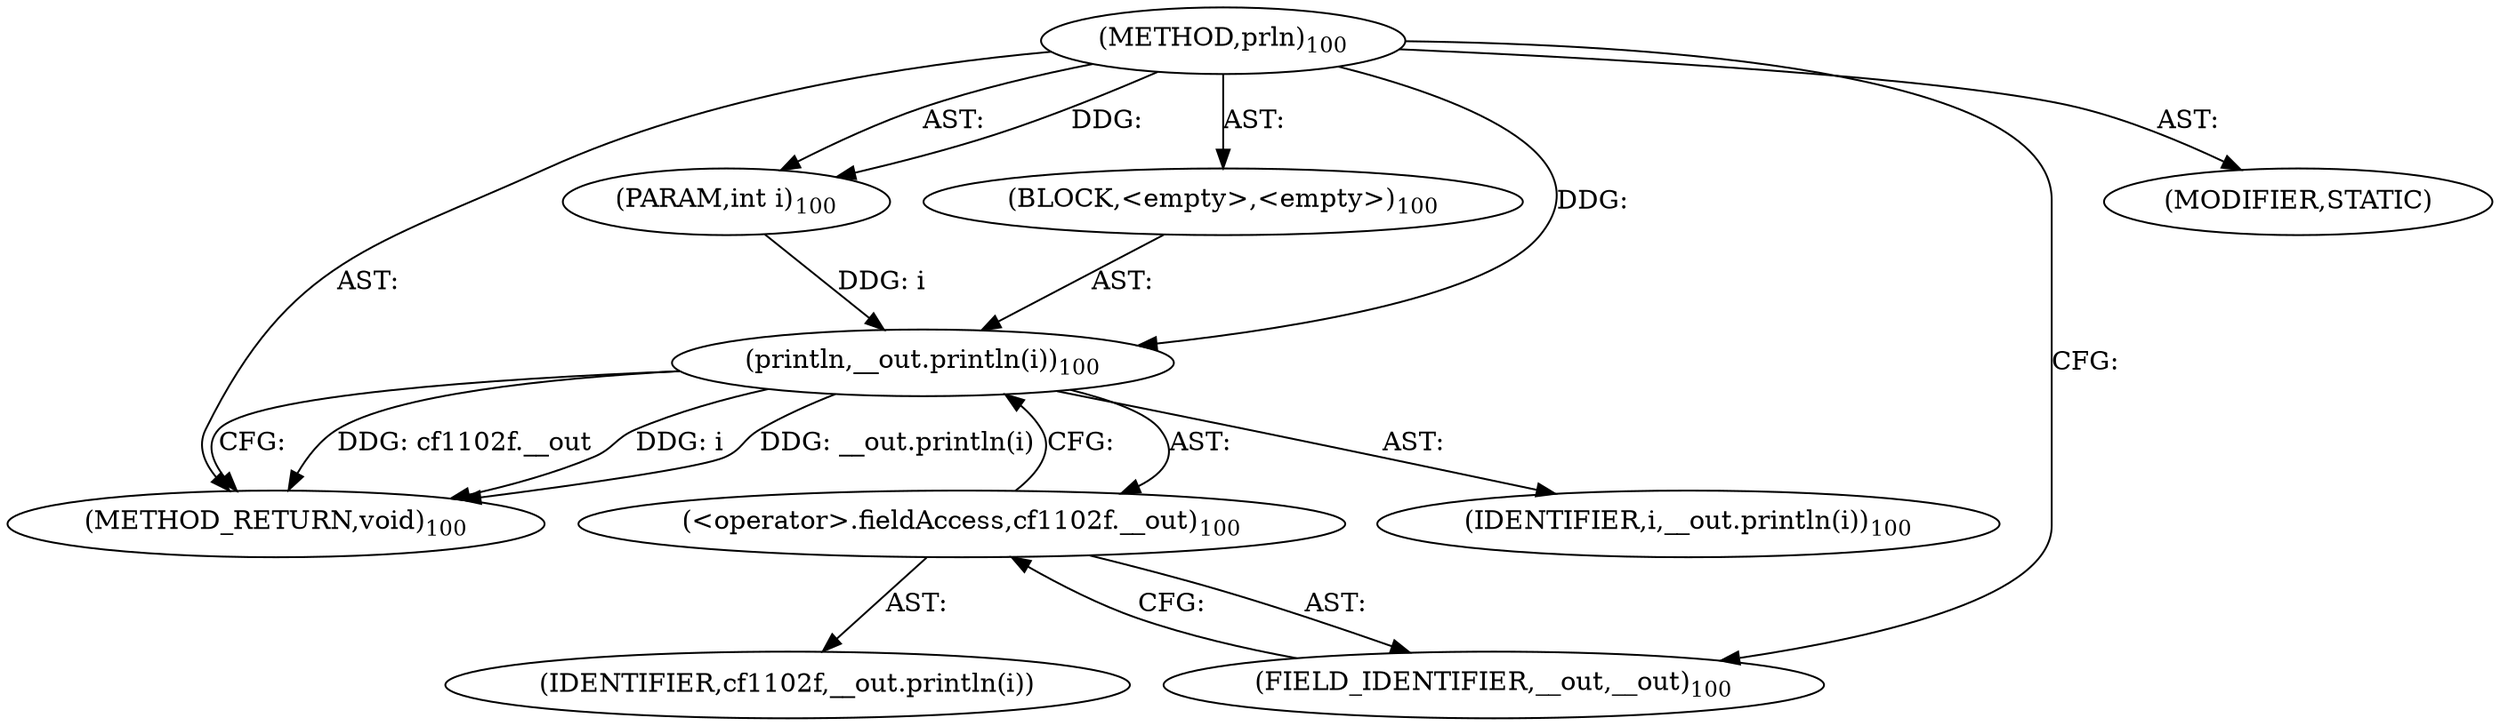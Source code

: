 digraph "prln" {  
"631" [label = <(METHOD,prln)<SUB>100</SUB>> ]
"632" [label = <(PARAM,int i)<SUB>100</SUB>> ]
"633" [label = <(BLOCK,&lt;empty&gt;,&lt;empty&gt;)<SUB>100</SUB>> ]
"634" [label = <(println,__out.println(i))<SUB>100</SUB>> ]
"635" [label = <(&lt;operator&gt;.fieldAccess,cf1102f.__out)<SUB>100</SUB>> ]
"636" [label = <(IDENTIFIER,cf1102f,__out.println(i))> ]
"637" [label = <(FIELD_IDENTIFIER,__out,__out)<SUB>100</SUB>> ]
"638" [label = <(IDENTIFIER,i,__out.println(i))<SUB>100</SUB>> ]
"639" [label = <(MODIFIER,STATIC)> ]
"640" [label = <(METHOD_RETURN,void)<SUB>100</SUB>> ]
  "631" -> "632"  [ label = "AST: "] 
  "631" -> "633"  [ label = "AST: "] 
  "631" -> "639"  [ label = "AST: "] 
  "631" -> "640"  [ label = "AST: "] 
  "633" -> "634"  [ label = "AST: "] 
  "634" -> "635"  [ label = "AST: "] 
  "634" -> "638"  [ label = "AST: "] 
  "635" -> "636"  [ label = "AST: "] 
  "635" -> "637"  [ label = "AST: "] 
  "634" -> "640"  [ label = "CFG: "] 
  "635" -> "634"  [ label = "CFG: "] 
  "637" -> "635"  [ label = "CFG: "] 
  "631" -> "637"  [ label = "CFG: "] 
  "634" -> "640"  [ label = "DDG: cf1102f.__out"] 
  "634" -> "640"  [ label = "DDG: i"] 
  "634" -> "640"  [ label = "DDG: __out.println(i)"] 
  "631" -> "632"  [ label = "DDG: "] 
  "632" -> "634"  [ label = "DDG: i"] 
  "631" -> "634"  [ label = "DDG: "] 
}
